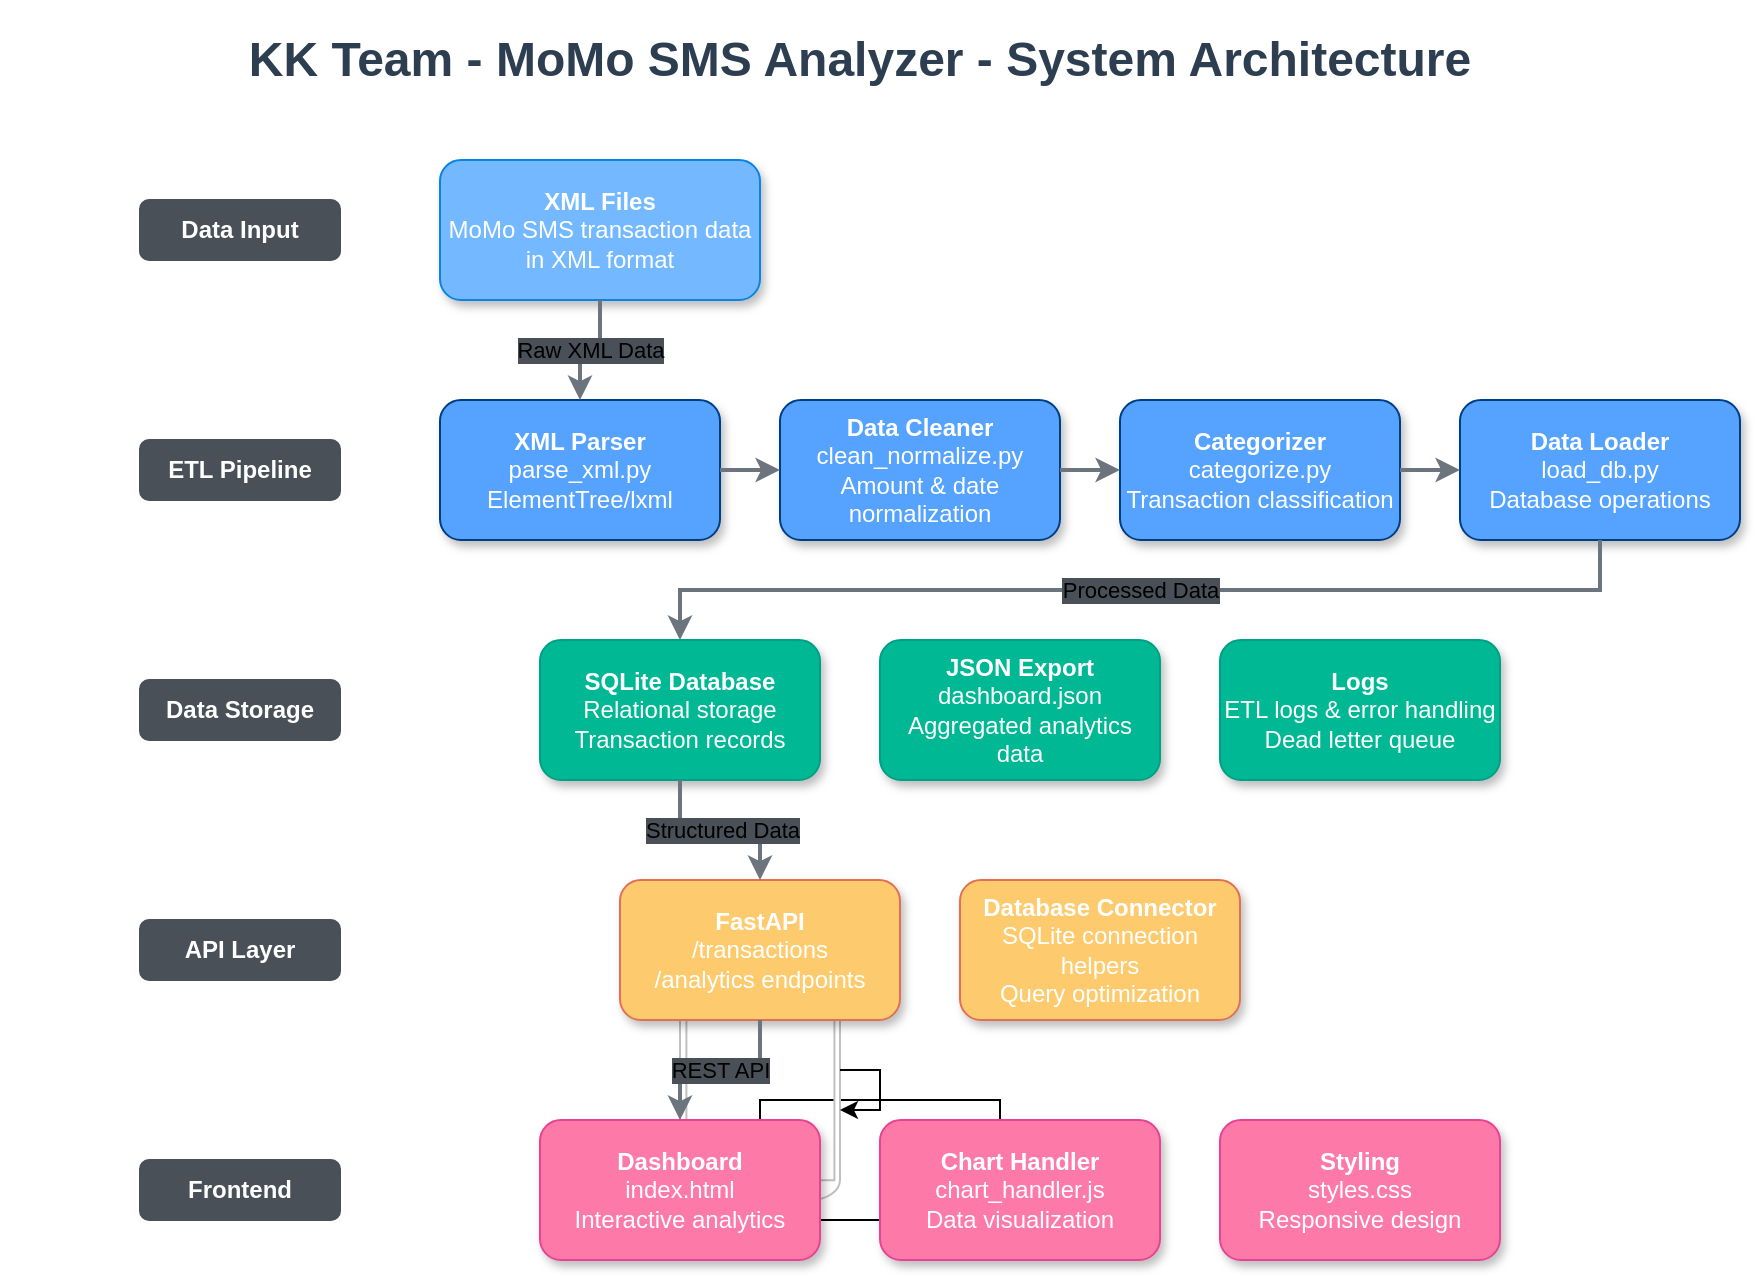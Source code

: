 <mxfile version="28.2.0">
  <diagram name="Page-1" id="AeASrx80sQH7m5HEoQSW">
    <mxGraphModel dx="1901" dy="716" grid="1" gridSize="10" guides="1" tooltips="1" connect="1" arrows="1" fold="1" page="1" pageScale="1" pageWidth="850" pageHeight="1100" math="0" shadow="0">
      <root>
        <mxCell id="0" />
        <mxCell id="1" parent="0" />
        <mxCell id="dLaP4O7N-fnbSN5S4EFV-1" value="" style="rounded=0;whiteSpace=wrap;html=1;" parent="1" vertex="1">
          <mxGeometry x="360" y="550" width="120" height="60" as="geometry" />
        </mxCell>
        <mxCell id="dLaP4O7N-fnbSN5S4EFV-2" value="" style="verticalLabelPosition=bottom;verticalAlign=top;html=1;shadow=0;dashed=0;strokeWidth=1;shape=mxgraph.android.phone2;strokeColor=#c0c0c0;" parent="1" vertex="1">
          <mxGeometry x="320" y="490" width="80" height="110" as="geometry" />
        </mxCell>
        <mxCell id="dLaP4O7N-fnbSN5S4EFV-3" style="edgeStyle=orthogonalEdgeStyle;rounded=0;orthogonalLoop=1;jettySize=auto;html=1;" parent="1" source="dLaP4O7N-fnbSN5S4EFV-2" target="dLaP4O7N-fnbSN5S4EFV-2" edge="1">
          <mxGeometry relative="1" as="geometry" />
        </mxCell>
        <mxCell id="0b-DsF253oN-tqN1sdWs-1" value="KK Team - MoMo SMS Analyzer - System Architecture" style="text;html=1;strokeColor=none;fillColor=none;align=center;verticalAlign=middle;whiteSpace=wrap;rounded=0;fontSize=24;fontStyle=1;fontColor=#2c3e50;" parent="1" vertex="1">
          <mxGeometry x="-20" width="860" height="60" as="geometry" />
        </mxCell>
        <mxCell id="0b-DsF253oN-tqN1sdWs-2" value="Data Input" style="rounded=1;whiteSpace=wrap;html=1;fillColor=#495057;strokeColor=#495057;fontColor=#FFFFFF;fontStyle=1;" parent="1" vertex="1">
          <mxGeometry x="50" y="100" width="100" height="30" as="geometry" />
        </mxCell>
        <mxCell id="0b-DsF253oN-tqN1sdWs-3" value="&lt;b&gt;XML Files&lt;/b&gt;&lt;br&gt;MoMo SMS transaction data in XML format" style="rounded=1;whiteSpace=wrap;html=1;fillColor=#74b9ff;strokeColor=#0984e3;fontColor=#FFFFFF;shadow=1;" parent="1" vertex="1">
          <mxGeometry x="200" y="80" width="160" height="70" as="geometry" />
        </mxCell>
        <mxCell id="0b-DsF253oN-tqN1sdWs-4" value="ETL Pipeline" style="rounded=1;whiteSpace=wrap;html=1;fillColor=#495057;strokeColor=#495057;fontColor=#FFFFFF;fontStyle=1;" parent="1" vertex="1">
          <mxGeometry x="50" y="220" width="100" height="30" as="geometry" />
        </mxCell>
        <mxCell id="0b-DsF253oN-tqN1sdWs-5" value="&lt;b&gt;XML Parser&lt;/b&gt;&lt;br&gt;parse_xml.py&lt;br&gt;ElementTree/lxml" style="rounded=1;whiteSpace=wrap;html=1;fillColor=#55a3ff;strokeColor=#003d82;fontColor=#FFFFFF;shadow=1;" parent="1" vertex="1">
          <mxGeometry x="200" y="200" width="140" height="70" as="geometry" />
        </mxCell>
        <mxCell id="0b-DsF253oN-tqN1sdWs-6" value="&lt;b&gt;Data Cleaner&lt;/b&gt;&lt;br&gt;clean_normalize.py&lt;br&gt;Amount &amp; date normalization" style="rounded=1;whiteSpace=wrap;html=1;fillColor=#55a3ff;strokeColor=#003d82;fontColor=#FFFFFF;shadow=1;" parent="1" vertex="1">
          <mxGeometry x="370" y="200" width="140" height="70" as="geometry" />
        </mxCell>
        <mxCell id="0b-DsF253oN-tqN1sdWs-7" value="&lt;b&gt;Categorizer&lt;/b&gt;&lt;br&gt;categorize.py&lt;br&gt;Transaction classification" style="rounded=1;whiteSpace=wrap;html=1;fillColor=#55a3ff;strokeColor=#003d82;fontColor=#FFFFFF;shadow=1;" parent="1" vertex="1">
          <mxGeometry x="540" y="200" width="140" height="70" as="geometry" />
        </mxCell>
        <mxCell id="0b-DsF253oN-tqN1sdWs-8" value="&lt;b&gt;Data Loader&lt;/b&gt;&lt;br&gt;load_db.py&lt;br&gt;Database operations" style="rounded=1;whiteSpace=wrap;html=1;fillColor=#55a3ff;strokeColor=#003d82;fontColor=#FFFFFF;shadow=1;" parent="1" vertex="1">
          <mxGeometry x="710" y="200" width="140" height="70" as="geometry" />
        </mxCell>
        <mxCell id="0b-DsF253oN-tqN1sdWs-9" value="Data Storage" style="rounded=1;whiteSpace=wrap;html=1;fillColor=#495057;strokeColor=#495057;fontColor=#FFFFFF;fontStyle=1;" parent="1" vertex="1">
          <mxGeometry x="50" y="340" width="100" height="30" as="geometry" />
        </mxCell>
        <mxCell id="0b-DsF253oN-tqN1sdWs-10" value="&lt;b&gt;SQLite Database&lt;/b&gt;&lt;br&gt;Relational storage&lt;br&gt;Transaction records" style="rounded=1;whiteSpace=wrap;html=1;fillColor=#00b894;strokeColor=#00a085;fontColor=#FFFFFF;shadow=1;" parent="1" vertex="1">
          <mxGeometry x="250" y="320" width="140" height="70" as="geometry" />
        </mxCell>
        <mxCell id="0b-DsF253oN-tqN1sdWs-11" value="&lt;b&gt;JSON Export&lt;/b&gt;&lt;br&gt;dashboard.json&lt;br&gt;Aggregated analytics data" style="rounded=1;whiteSpace=wrap;html=1;fillColor=#00b894;strokeColor=#00a085;fontColor=#FFFFFF;shadow=1;" parent="1" vertex="1">
          <mxGeometry x="420" y="320" width="140" height="70" as="geometry" />
        </mxCell>
        <mxCell id="0b-DsF253oN-tqN1sdWs-12" value="&lt;b&gt;Logs&lt;/b&gt;&lt;br&gt;ETL logs &amp; error handling&lt;br&gt;Dead letter queue" style="rounded=1;whiteSpace=wrap;html=1;fillColor=#00b894;strokeColor=#00a085;fontColor=#FFFFFF;shadow=1;" parent="1" vertex="1">
          <mxGeometry x="590" y="320" width="140" height="70" as="geometry" />
        </mxCell>
        <mxCell id="0b-DsF253oN-tqN1sdWs-13" value="API Layer" style="rounded=1;whiteSpace=wrap;html=1;fillColor=#495057;strokeColor=#495057;fontColor=#FFFFFF;fontStyle=1;" parent="1" vertex="1">
          <mxGeometry x="50" y="460" width="100" height="30" as="geometry" />
        </mxCell>
        <mxCell id="0b-DsF253oN-tqN1sdWs-14" value="&lt;b&gt;FastAPI&lt;/b&gt;&lt;br&gt;/transactions&lt;br&gt;/analytics endpoints" style="rounded=1;whiteSpace=wrap;html=1;fillColor=#fdcb6e;strokeColor=#e17055;fontColor=#FFFFFF;shadow=1;" parent="1" vertex="1">
          <mxGeometry x="290" y="440" width="140" height="70" as="geometry" />
        </mxCell>
        <mxCell id="0b-DsF253oN-tqN1sdWs-15" value="&lt;b&gt;Database Connector&lt;/b&gt;&lt;br&gt;SQLite connection helpers&lt;br&gt;Query optimization" style="rounded=1;whiteSpace=wrap;html=1;fillColor=#fdcb6e;strokeColor=#e17055;fontColor=#FFFFFF;shadow=1;" parent="1" vertex="1">
          <mxGeometry x="460" y="440" width="140" height="70" as="geometry" />
        </mxCell>
        <mxCell id="0b-DsF253oN-tqN1sdWs-16" value="Frontend" style="rounded=1;whiteSpace=wrap;html=1;fillColor=#495057;strokeColor=#495057;fontColor=#FFFFFF;fontStyle=1;" parent="1" vertex="1">
          <mxGeometry x="50" y="580" width="100" height="30" as="geometry" />
        </mxCell>
        <mxCell id="0b-DsF253oN-tqN1sdWs-17" value="&lt;b&gt;Dashboard&lt;/b&gt;&lt;br&gt;index.html&lt;br&gt;Interactive analytics" style="rounded=1;whiteSpace=wrap;html=1;fillColor=#fd79a8;strokeColor=#e84393;fontColor=#FFFFFF;shadow=1;" parent="1" vertex="1">
          <mxGeometry x="250" y="560" width="140" height="70" as="geometry" />
        </mxCell>
        <mxCell id="0b-DsF253oN-tqN1sdWs-18" value="&lt;b&gt;Chart Handler&lt;/b&gt;&lt;br&gt;chart_handler.js&lt;br&gt;Data visualization" style="rounded=1;whiteSpace=wrap;html=1;fillColor=#fd79a8;strokeColor=#e84393;fontColor=#FFFFFF;shadow=1;" parent="1" vertex="1">
          <mxGeometry x="420" y="560" width="140" height="70" as="geometry" />
        </mxCell>
        <mxCell id="0b-DsF253oN-tqN1sdWs-19" value="&lt;b&gt;Styling&lt;/b&gt;&lt;br&gt;styles.css&lt;br&gt;Responsive design" style="rounded=1;whiteSpace=wrap;html=1;fillColor=#fd79a8;strokeColor=#e84393;fontColor=#FFFFFF;shadow=1;" parent="1" vertex="1">
          <mxGeometry x="590" y="560" width="140" height="70" as="geometry" />
        </mxCell>
        <mxCell id="0b-DsF253oN-tqN1sdWs-20" value="&lt;font style=&quot;color: light-dark(rgb(0, 0, 0), rgb(255, 255, 255)); background-color: light-dark(rgb(73, 80, 87), rgb(166, 128, 184));&quot;&gt;Raw XML Data&lt;/font&gt;" style="edgeStyle=orthogonalEdgeStyle;rounded=0;orthogonalLoop=1;jettySize=auto;html=1;exitX=0.5;exitY=1;exitDx=0;exitDy=0;entryX=0.5;entryY=0;entryDx=0;entryDy=0;labelBackgroundColor=#495057;fontColor=#FFFFFF;strokeColor=#6c757d;strokeWidth=2;endArrow=classic;endSize=6;" parent="1" source="0b-DsF253oN-tqN1sdWs-3" target="0b-DsF253oN-tqN1sdWs-5" edge="1">
          <mxGeometry relative="1" as="geometry">
            <mxPoint as="offset" />
          </mxGeometry>
        </mxCell>
        <mxCell id="0b-DsF253oN-tqN1sdWs-21" value="&lt;span style=&quot;background-color: light-dark(rgb(73, 80, 87), rgb(166, 128, 184));&quot;&gt;&lt;font style=&quot;color: light-dark(rgb(0, 0, 0), rgb(255, 255, 255));&quot;&gt;Processed Data&lt;/font&gt;&lt;/span&gt;" style="edgeStyle=orthogonalEdgeStyle;rounded=0;orthogonalLoop=1;jettySize=auto;html=1;exitX=0.5;exitY=1;exitDx=0;exitDy=0;entryX=0.5;entryY=0;entryDx=0;entryDy=0;labelBackgroundColor=#495057;fontColor=#FFFFFF;strokeColor=#6c757d;strokeWidth=2;endArrow=classic;endSize=6;" parent="1" source="0b-DsF253oN-tqN1sdWs-8" target="0b-DsF253oN-tqN1sdWs-10" edge="1">
          <mxGeometry x="0.002" relative="1" as="geometry">
            <mxPoint as="offset" />
          </mxGeometry>
        </mxCell>
        <mxCell id="0b-DsF253oN-tqN1sdWs-22" value="&lt;span style=&quot;background-color: light-dark(rgb(73, 80, 87), rgb(166, 128, 184));&quot;&gt;&lt;font style=&quot;color: light-dark(rgb(0, 0, 0), rgb(255, 255, 255));&quot;&gt;Structured Data&lt;/font&gt;&lt;/span&gt;" style="edgeStyle=orthogonalEdgeStyle;rounded=0;orthogonalLoop=1;jettySize=auto;html=1;exitX=0.5;exitY=1;exitDx=0;exitDy=0;entryX=0.5;entryY=0;entryDx=0;entryDy=0;labelBackgroundColor=#495057;fontColor=#FFFFFF;strokeColor=#6c757d;strokeWidth=2;endArrow=classic;endSize=6;" parent="1" source="0b-DsF253oN-tqN1sdWs-10" target="0b-DsF253oN-tqN1sdWs-14" edge="1">
          <mxGeometry x="0.012" relative="1" as="geometry">
            <mxPoint as="offset" />
          </mxGeometry>
        </mxCell>
        <mxCell id="0b-DsF253oN-tqN1sdWs-23" value="&lt;span style=&quot;background-color: light-dark(rgb(73, 80, 87), rgb(166, 128, 184));&quot;&gt;&lt;font style=&quot;color: light-dark(rgb(0, 0, 0), rgb(255, 255, 255));&quot;&gt;REST API&lt;/font&gt;&lt;/span&gt;" style="edgeStyle=orthogonalEdgeStyle;rounded=0;orthogonalLoop=1;jettySize=auto;html=1;exitX=0.5;exitY=1;exitDx=0;exitDy=0;entryX=0.5;entryY=0;entryDx=0;entryDy=0;labelBackgroundColor=#495057;fontColor=#FFFFFF;strokeColor=#6c757d;strokeWidth=2;endArrow=classic;endSize=6;" parent="1" source="0b-DsF253oN-tqN1sdWs-14" target="0b-DsF253oN-tqN1sdWs-17" edge="1">
          <mxGeometry relative="1" as="geometry" />
        </mxCell>
        <mxCell id="0b-DsF253oN-tqN1sdWs-24" value="" style="edgeStyle=orthogonalEdgeStyle;rounded=0;orthogonalLoop=1;jettySize=auto;html=1;exitX=1;exitY=0.5;exitDx=0;exitDy=0;entryX=0;entryY=0.5;entryDx=0;entryDy=0;strokeColor=#6c757d;strokeWidth=2;endArrow=classic;endSize=6;" parent="1" source="0b-DsF253oN-tqN1sdWs-5" target="0b-DsF253oN-tqN1sdWs-6" edge="1">
          <mxGeometry relative="1" as="geometry" />
        </mxCell>
        <mxCell id="0b-DsF253oN-tqN1sdWs-25" value="" style="edgeStyle=orthogonalEdgeStyle;rounded=0;orthogonalLoop=1;jettySize=auto;html=1;exitX=1;exitY=0.5;exitDx=0;exitDy=0;entryX=0;entryY=0.5;entryDx=0;entryDy=0;strokeColor=#6c757d;strokeWidth=2;endArrow=classic;endSize=6;" parent="1" source="0b-DsF253oN-tqN1sdWs-6" target="0b-DsF253oN-tqN1sdWs-7" edge="1">
          <mxGeometry relative="1" as="geometry" />
        </mxCell>
        <mxCell id="0b-DsF253oN-tqN1sdWs-26" value="" style="edgeStyle=orthogonalEdgeStyle;rounded=0;orthogonalLoop=1;jettySize=auto;html=1;exitX=1;exitY=0.5;exitDx=0;exitDy=0;entryX=0;entryY=0.5;entryDx=0;entryDy=0;strokeColor=#6c757d;strokeWidth=2;endArrow=classic;endSize=6;" parent="1" source="0b-DsF253oN-tqN1sdWs-7" target="0b-DsF253oN-tqN1sdWs-8" edge="1">
          <mxGeometry relative="1" as="geometry" />
        </mxCell>
      </root>
    </mxGraphModel>
  </diagram>
</mxfile>
